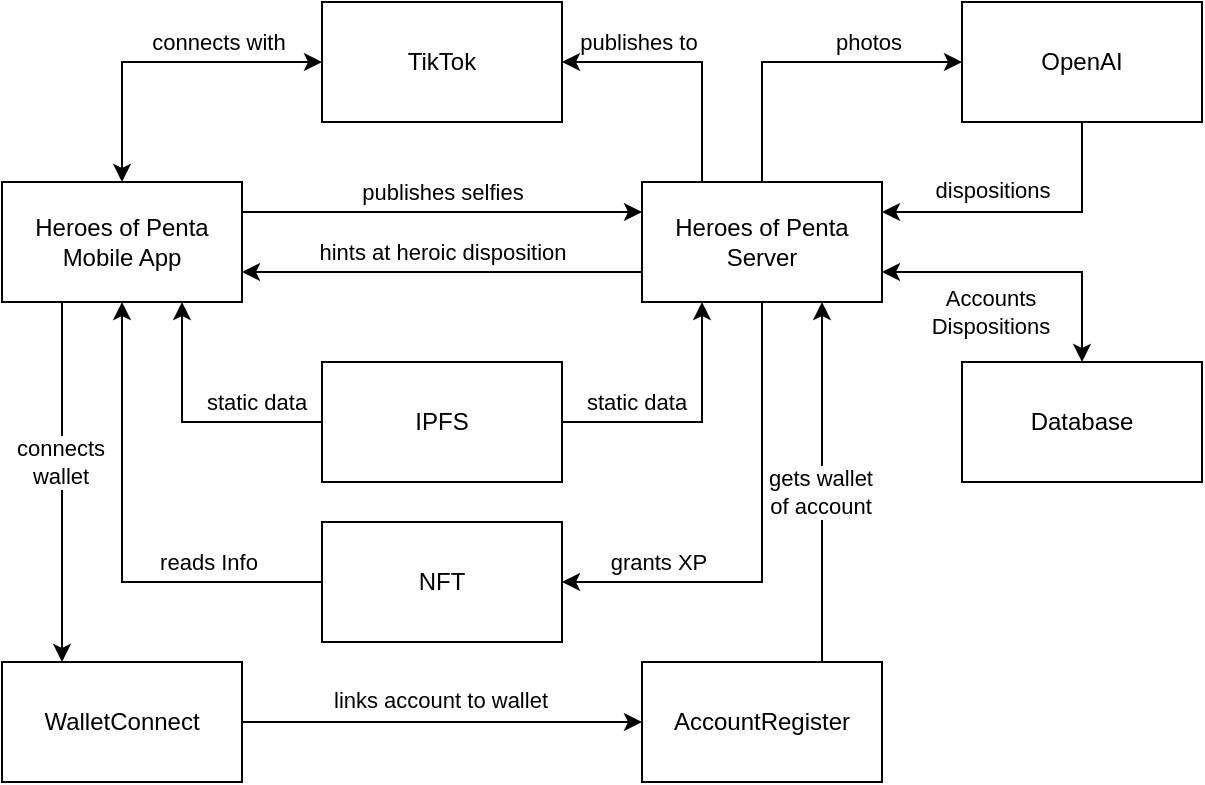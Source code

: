 <mxfile version="26.1.1">
  <diagram name="Page-1" id="929967ad-93f9-6ef4-fab6-5d389245f69c">
    <mxGraphModel dx="1368" dy="754" grid="1" gridSize="10" guides="1" tooltips="1" connect="1" arrows="1" fold="1" page="1" pageScale="1.5" pageWidth="1169" pageHeight="826" background="none" math="0" shadow="0">
      <root>
        <mxCell id="0" style=";html=1;" />
        <mxCell id="1" style=";html=1;" parent="0" />
        <mxCell id="exYCUITcQJXmySzrB93R-5" value="" style="edgeStyle=orthogonalEdgeStyle;rounded=0;orthogonalLoop=1;jettySize=auto;html=1;startArrow=classic;startFill=1;" edge="1" parent="1" source="exYCUITcQJXmySzrB93R-1" target="exYCUITcQJXmySzrB93R-4">
          <mxGeometry relative="1" as="geometry">
            <Array as="points">
              <mxPoint x="540" y="370" />
            </Array>
          </mxGeometry>
        </mxCell>
        <mxCell id="exYCUITcQJXmySzrB93R-24" value="connects with" style="edgeLabel;html=1;align=center;verticalAlign=middle;resizable=0;points=[];" vertex="1" connectable="0" parent="exYCUITcQJXmySzrB93R-5">
          <mxGeometry x="0.435" relative="1" as="geometry">
            <mxPoint x="-7" y="-10" as="offset" />
          </mxGeometry>
        </mxCell>
        <mxCell id="exYCUITcQJXmySzrB93R-13" value="" style="edgeStyle=orthogonalEdgeStyle;rounded=0;orthogonalLoop=1;jettySize=auto;html=1;" edge="1" parent="1" source="exYCUITcQJXmySzrB93R-1" target="exYCUITcQJXmySzrB93R-12">
          <mxGeometry relative="1" as="geometry">
            <Array as="points">
              <mxPoint x="510" y="580" />
              <mxPoint x="510" y="580" />
            </Array>
          </mxGeometry>
        </mxCell>
        <mxCell id="exYCUITcQJXmySzrB93R-42" value="connects&lt;br&gt;wallet" style="edgeLabel;html=1;align=center;verticalAlign=middle;resizable=0;points=[];" vertex="1" connectable="0" parent="exYCUITcQJXmySzrB93R-13">
          <mxGeometry x="-0.111" y="-1" relative="1" as="geometry">
            <mxPoint as="offset" />
          </mxGeometry>
        </mxCell>
        <mxCell id="exYCUITcQJXmySzrB93R-32" style="edgeStyle=orthogonalEdgeStyle;rounded=0;orthogonalLoop=1;jettySize=auto;html=1;exitX=1;exitY=0.25;exitDx=0;exitDy=0;entryX=0;entryY=0.25;entryDx=0;entryDy=0;" edge="1" parent="1" source="exYCUITcQJXmySzrB93R-1" target="exYCUITcQJXmySzrB93R-2">
          <mxGeometry relative="1" as="geometry" />
        </mxCell>
        <mxCell id="exYCUITcQJXmySzrB93R-33" value="publishes selfies" style="edgeLabel;html=1;align=center;verticalAlign=middle;resizable=0;points=[];" vertex="1" connectable="0" parent="exYCUITcQJXmySzrB93R-32">
          <mxGeometry x="-0.01" relative="1" as="geometry">
            <mxPoint x="1" y="-10" as="offset" />
          </mxGeometry>
        </mxCell>
        <mxCell id="exYCUITcQJXmySzrB93R-1" value="Heroes of Penta&lt;br&gt;Mobile App" style="rounded=0;whiteSpace=wrap;html=1;" vertex="1" parent="1">
          <mxGeometry x="480" y="430" width="120" height="60" as="geometry" />
        </mxCell>
        <mxCell id="exYCUITcQJXmySzrB93R-7" value="" style="edgeStyle=orthogonalEdgeStyle;rounded=0;orthogonalLoop=1;jettySize=auto;html=1;startArrow=none;startFill=0;" edge="1" parent="1" source="exYCUITcQJXmySzrB93R-2" target="exYCUITcQJXmySzrB93R-6">
          <mxGeometry relative="1" as="geometry">
            <Array as="points">
              <mxPoint x="860" y="370" />
            </Array>
          </mxGeometry>
        </mxCell>
        <mxCell id="exYCUITcQJXmySzrB93R-30" value="photos" style="edgeLabel;html=1;align=center;verticalAlign=middle;resizable=0;points=[];" vertex="1" connectable="0" parent="exYCUITcQJXmySzrB93R-7">
          <mxGeometry x="0.36" y="4" relative="1" as="geometry">
            <mxPoint x="4" y="-6" as="offset" />
          </mxGeometry>
        </mxCell>
        <mxCell id="exYCUITcQJXmySzrB93R-9" value="" style="edgeStyle=orthogonalEdgeStyle;rounded=0;orthogonalLoop=1;jettySize=auto;html=1;startArrow=classic;startFill=1;exitX=1;exitY=0.75;exitDx=0;exitDy=0;" edge="1" parent="1" source="exYCUITcQJXmySzrB93R-2" target="exYCUITcQJXmySzrB93R-8">
          <mxGeometry relative="1" as="geometry">
            <Array as="points">
              <mxPoint x="1020" y="475" />
            </Array>
          </mxGeometry>
        </mxCell>
        <mxCell id="exYCUITcQJXmySzrB93R-20" value="Accounts&lt;br&gt;Dispositions" style="edgeLabel;html=1;align=center;verticalAlign=middle;resizable=0;points=[];" vertex="1" connectable="0" parent="exYCUITcQJXmySzrB93R-9">
          <mxGeometry x="-0.125" y="-1" relative="1" as="geometry">
            <mxPoint x="-10" y="19" as="offset" />
          </mxGeometry>
        </mxCell>
        <mxCell id="exYCUITcQJXmySzrB93R-21" style="edgeStyle=orthogonalEdgeStyle;rounded=0;orthogonalLoop=1;jettySize=auto;html=1;entryX=1;entryY=0.5;entryDx=0;entryDy=0;" edge="1" parent="1" source="exYCUITcQJXmySzrB93R-2" target="exYCUITcQJXmySzrB93R-4">
          <mxGeometry relative="1" as="geometry">
            <Array as="points">
              <mxPoint x="830" y="370" />
            </Array>
          </mxGeometry>
        </mxCell>
        <mxCell id="exYCUITcQJXmySzrB93R-23" value="publishes to" style="edgeLabel;html=1;align=center;verticalAlign=middle;resizable=0;points=[];" vertex="1" connectable="0" parent="exYCUITcQJXmySzrB93R-21">
          <mxGeometry x="0.365" relative="1" as="geometry">
            <mxPoint x="-4" y="-10" as="offset" />
          </mxGeometry>
        </mxCell>
        <mxCell id="exYCUITcQJXmySzrB93R-34" style="edgeStyle=orthogonalEdgeStyle;rounded=0;orthogonalLoop=1;jettySize=auto;html=1;exitX=0;exitY=0.75;exitDx=0;exitDy=0;entryX=1;entryY=0.75;entryDx=0;entryDy=0;" edge="1" parent="1" source="exYCUITcQJXmySzrB93R-2" target="exYCUITcQJXmySzrB93R-1">
          <mxGeometry relative="1" as="geometry" />
        </mxCell>
        <mxCell id="exYCUITcQJXmySzrB93R-35" value="hints at heroic disposition" style="edgeLabel;html=1;align=center;verticalAlign=middle;resizable=0;points=[];" vertex="1" connectable="0" parent="exYCUITcQJXmySzrB93R-34">
          <mxGeometry relative="1" as="geometry">
            <mxPoint y="-10" as="offset" />
          </mxGeometry>
        </mxCell>
        <mxCell id="exYCUITcQJXmySzrB93R-2" value="Heroes of Penta&lt;br&gt;Server" style="rounded=0;whiteSpace=wrap;html=1;" vertex="1" parent="1">
          <mxGeometry x="800" y="430" width="120" height="60" as="geometry" />
        </mxCell>
        <mxCell id="exYCUITcQJXmySzrB93R-4" value="TikTok" style="rounded=0;whiteSpace=wrap;html=1;" vertex="1" parent="1">
          <mxGeometry x="640" y="340" width="120" height="60" as="geometry" />
        </mxCell>
        <mxCell id="exYCUITcQJXmySzrB93R-31" style="edgeStyle=orthogonalEdgeStyle;rounded=0;orthogonalLoop=1;jettySize=auto;html=1;entryX=1;entryY=0.25;entryDx=0;entryDy=0;" edge="1" parent="1" source="exYCUITcQJXmySzrB93R-6" target="exYCUITcQJXmySzrB93R-2">
          <mxGeometry relative="1" as="geometry">
            <Array as="points">
              <mxPoint x="1020" y="445" />
            </Array>
          </mxGeometry>
        </mxCell>
        <mxCell id="exYCUITcQJXmySzrB93R-36" value="dispositions" style="edgeLabel;html=1;align=center;verticalAlign=middle;resizable=0;points=[];" vertex="1" connectable="0" parent="exYCUITcQJXmySzrB93R-31">
          <mxGeometry x="0.013" y="3" relative="1" as="geometry">
            <mxPoint x="-17" y="-14" as="offset" />
          </mxGeometry>
        </mxCell>
        <mxCell id="exYCUITcQJXmySzrB93R-6" value="OpenAI" style="rounded=0;whiteSpace=wrap;html=1;" vertex="1" parent="1">
          <mxGeometry x="960" y="340" width="120" height="60" as="geometry" />
        </mxCell>
        <mxCell id="exYCUITcQJXmySzrB93R-8" value="Database" style="rounded=0;whiteSpace=wrap;html=1;" vertex="1" parent="1">
          <mxGeometry x="960" y="520" width="120" height="60" as="geometry" />
        </mxCell>
        <mxCell id="exYCUITcQJXmySzrB93R-19" style="edgeStyle=orthogonalEdgeStyle;rounded=0;orthogonalLoop=1;jettySize=auto;html=1;entryX=0.5;entryY=1;entryDx=0;entryDy=0;" edge="1" parent="1" source="exYCUITcQJXmySzrB93R-10" target="exYCUITcQJXmySzrB93R-1">
          <mxGeometry relative="1" as="geometry" />
        </mxCell>
        <mxCell id="exYCUITcQJXmySzrB93R-26" value="reads Info" style="edgeLabel;html=1;align=center;verticalAlign=middle;resizable=0;points=[];" vertex="1" connectable="0" parent="exYCUITcQJXmySzrB93R-19">
          <mxGeometry x="-0.431" y="1" relative="1" as="geometry">
            <mxPoint x="11" y="-11" as="offset" />
          </mxGeometry>
        </mxCell>
        <mxCell id="exYCUITcQJXmySzrB93R-10" value="NFT" style="rounded=0;whiteSpace=wrap;html=1;" vertex="1" parent="1">
          <mxGeometry x="640" y="600" width="120" height="60" as="geometry" />
        </mxCell>
        <mxCell id="exYCUITcQJXmySzrB93R-15" value="" style="edgeStyle=orthogonalEdgeStyle;rounded=0;orthogonalLoop=1;jettySize=auto;html=1;" edge="1" parent="1" source="exYCUITcQJXmySzrB93R-12" target="exYCUITcQJXmySzrB93R-14">
          <mxGeometry relative="1" as="geometry" />
        </mxCell>
        <mxCell id="exYCUITcQJXmySzrB93R-43" value="links account to wallet" style="edgeLabel;html=1;align=center;verticalAlign=middle;resizable=0;points=[];" vertex="1" connectable="0" parent="exYCUITcQJXmySzrB93R-15">
          <mxGeometry x="-0.01" y="-2" relative="1" as="geometry">
            <mxPoint y="-13" as="offset" />
          </mxGeometry>
        </mxCell>
        <mxCell id="exYCUITcQJXmySzrB93R-12" value="WalletConnect" style="rounded=0;whiteSpace=wrap;html=1;" vertex="1" parent="1">
          <mxGeometry x="480" y="670" width="120" height="60" as="geometry" />
        </mxCell>
        <mxCell id="exYCUITcQJXmySzrB93R-28" style="edgeStyle=orthogonalEdgeStyle;rounded=0;orthogonalLoop=1;jettySize=auto;html=1;" edge="1" parent="1" source="exYCUITcQJXmySzrB93R-14">
          <mxGeometry relative="1" as="geometry">
            <mxPoint x="890" y="490" as="targetPoint" />
            <Array as="points">
              <mxPoint x="890" y="490" />
            </Array>
          </mxGeometry>
        </mxCell>
        <mxCell id="exYCUITcQJXmySzrB93R-44" value="gets wallet&lt;br&gt;of account" style="edgeLabel;html=1;align=center;verticalAlign=middle;resizable=0;points=[];" vertex="1" connectable="0" parent="exYCUITcQJXmySzrB93R-28">
          <mxGeometry x="-0.056" y="1" relative="1" as="geometry">
            <mxPoint as="offset" />
          </mxGeometry>
        </mxCell>
        <mxCell id="exYCUITcQJXmySzrB93R-14" value="AccountRegister" style="rounded=0;whiteSpace=wrap;html=1;" vertex="1" parent="1">
          <mxGeometry x="800" y="670" width="120" height="60" as="geometry" />
        </mxCell>
        <mxCell id="exYCUITcQJXmySzrB93R-37" style="edgeStyle=orthogonalEdgeStyle;rounded=0;orthogonalLoop=1;jettySize=auto;html=1;entryX=0.25;entryY=1;entryDx=0;entryDy=0;" edge="1" parent="1" source="exYCUITcQJXmySzrB93R-16" target="exYCUITcQJXmySzrB93R-2">
          <mxGeometry relative="1" as="geometry" />
        </mxCell>
        <mxCell id="exYCUITcQJXmySzrB93R-49" value="static data" style="edgeLabel;html=1;align=center;verticalAlign=middle;resizable=0;points=[];" vertex="1" connectable="0" parent="exYCUITcQJXmySzrB93R-37">
          <mxGeometry x="-0.538" y="8" relative="1" as="geometry">
            <mxPoint x="7" y="-2" as="offset" />
          </mxGeometry>
        </mxCell>
        <mxCell id="exYCUITcQJXmySzrB93R-38" style="edgeStyle=orthogonalEdgeStyle;rounded=0;orthogonalLoop=1;jettySize=auto;html=1;" edge="1" parent="1" source="exYCUITcQJXmySzrB93R-16">
          <mxGeometry relative="1" as="geometry">
            <mxPoint x="570" y="490" as="targetPoint" />
            <Array as="points">
              <mxPoint x="570" y="550" />
              <mxPoint x="570" y="490" />
            </Array>
          </mxGeometry>
        </mxCell>
        <mxCell id="exYCUITcQJXmySzrB93R-51" value="static data" style="edgeLabel;html=1;align=center;verticalAlign=middle;resizable=0;points=[];" vertex="1" connectable="0" parent="exYCUITcQJXmySzrB93R-38">
          <mxGeometry x="-0.492" y="-1" relative="1" as="geometry">
            <mxPoint y="-9" as="offset" />
          </mxGeometry>
        </mxCell>
        <mxCell id="exYCUITcQJXmySzrB93R-16" value="IPFS" style="whiteSpace=wrap;html=1;rounded=0;" vertex="1" parent="1">
          <mxGeometry x="640" y="520" width="120" height="60" as="geometry" />
        </mxCell>
        <mxCell id="exYCUITcQJXmySzrB93R-48" style="edgeStyle=orthogonalEdgeStyle;rounded=0;orthogonalLoop=1;jettySize=auto;html=1;exitX=0.5;exitY=1;exitDx=0;exitDy=0;entryX=1;entryY=0.5;entryDx=0;entryDy=0;" edge="1" parent="1" source="exYCUITcQJXmySzrB93R-2" target="exYCUITcQJXmySzrB93R-10">
          <mxGeometry relative="1" as="geometry" />
        </mxCell>
        <mxCell id="exYCUITcQJXmySzrB93R-52" value="grants XP" style="edgeLabel;html=1;align=center;verticalAlign=middle;resizable=0;points=[];" vertex="1" connectable="0" parent="exYCUITcQJXmySzrB93R-48">
          <mxGeometry x="0.6" y="-1" relative="1" as="geometry">
            <mxPoint y="-9" as="offset" />
          </mxGeometry>
        </mxCell>
      </root>
    </mxGraphModel>
  </diagram>
</mxfile>
